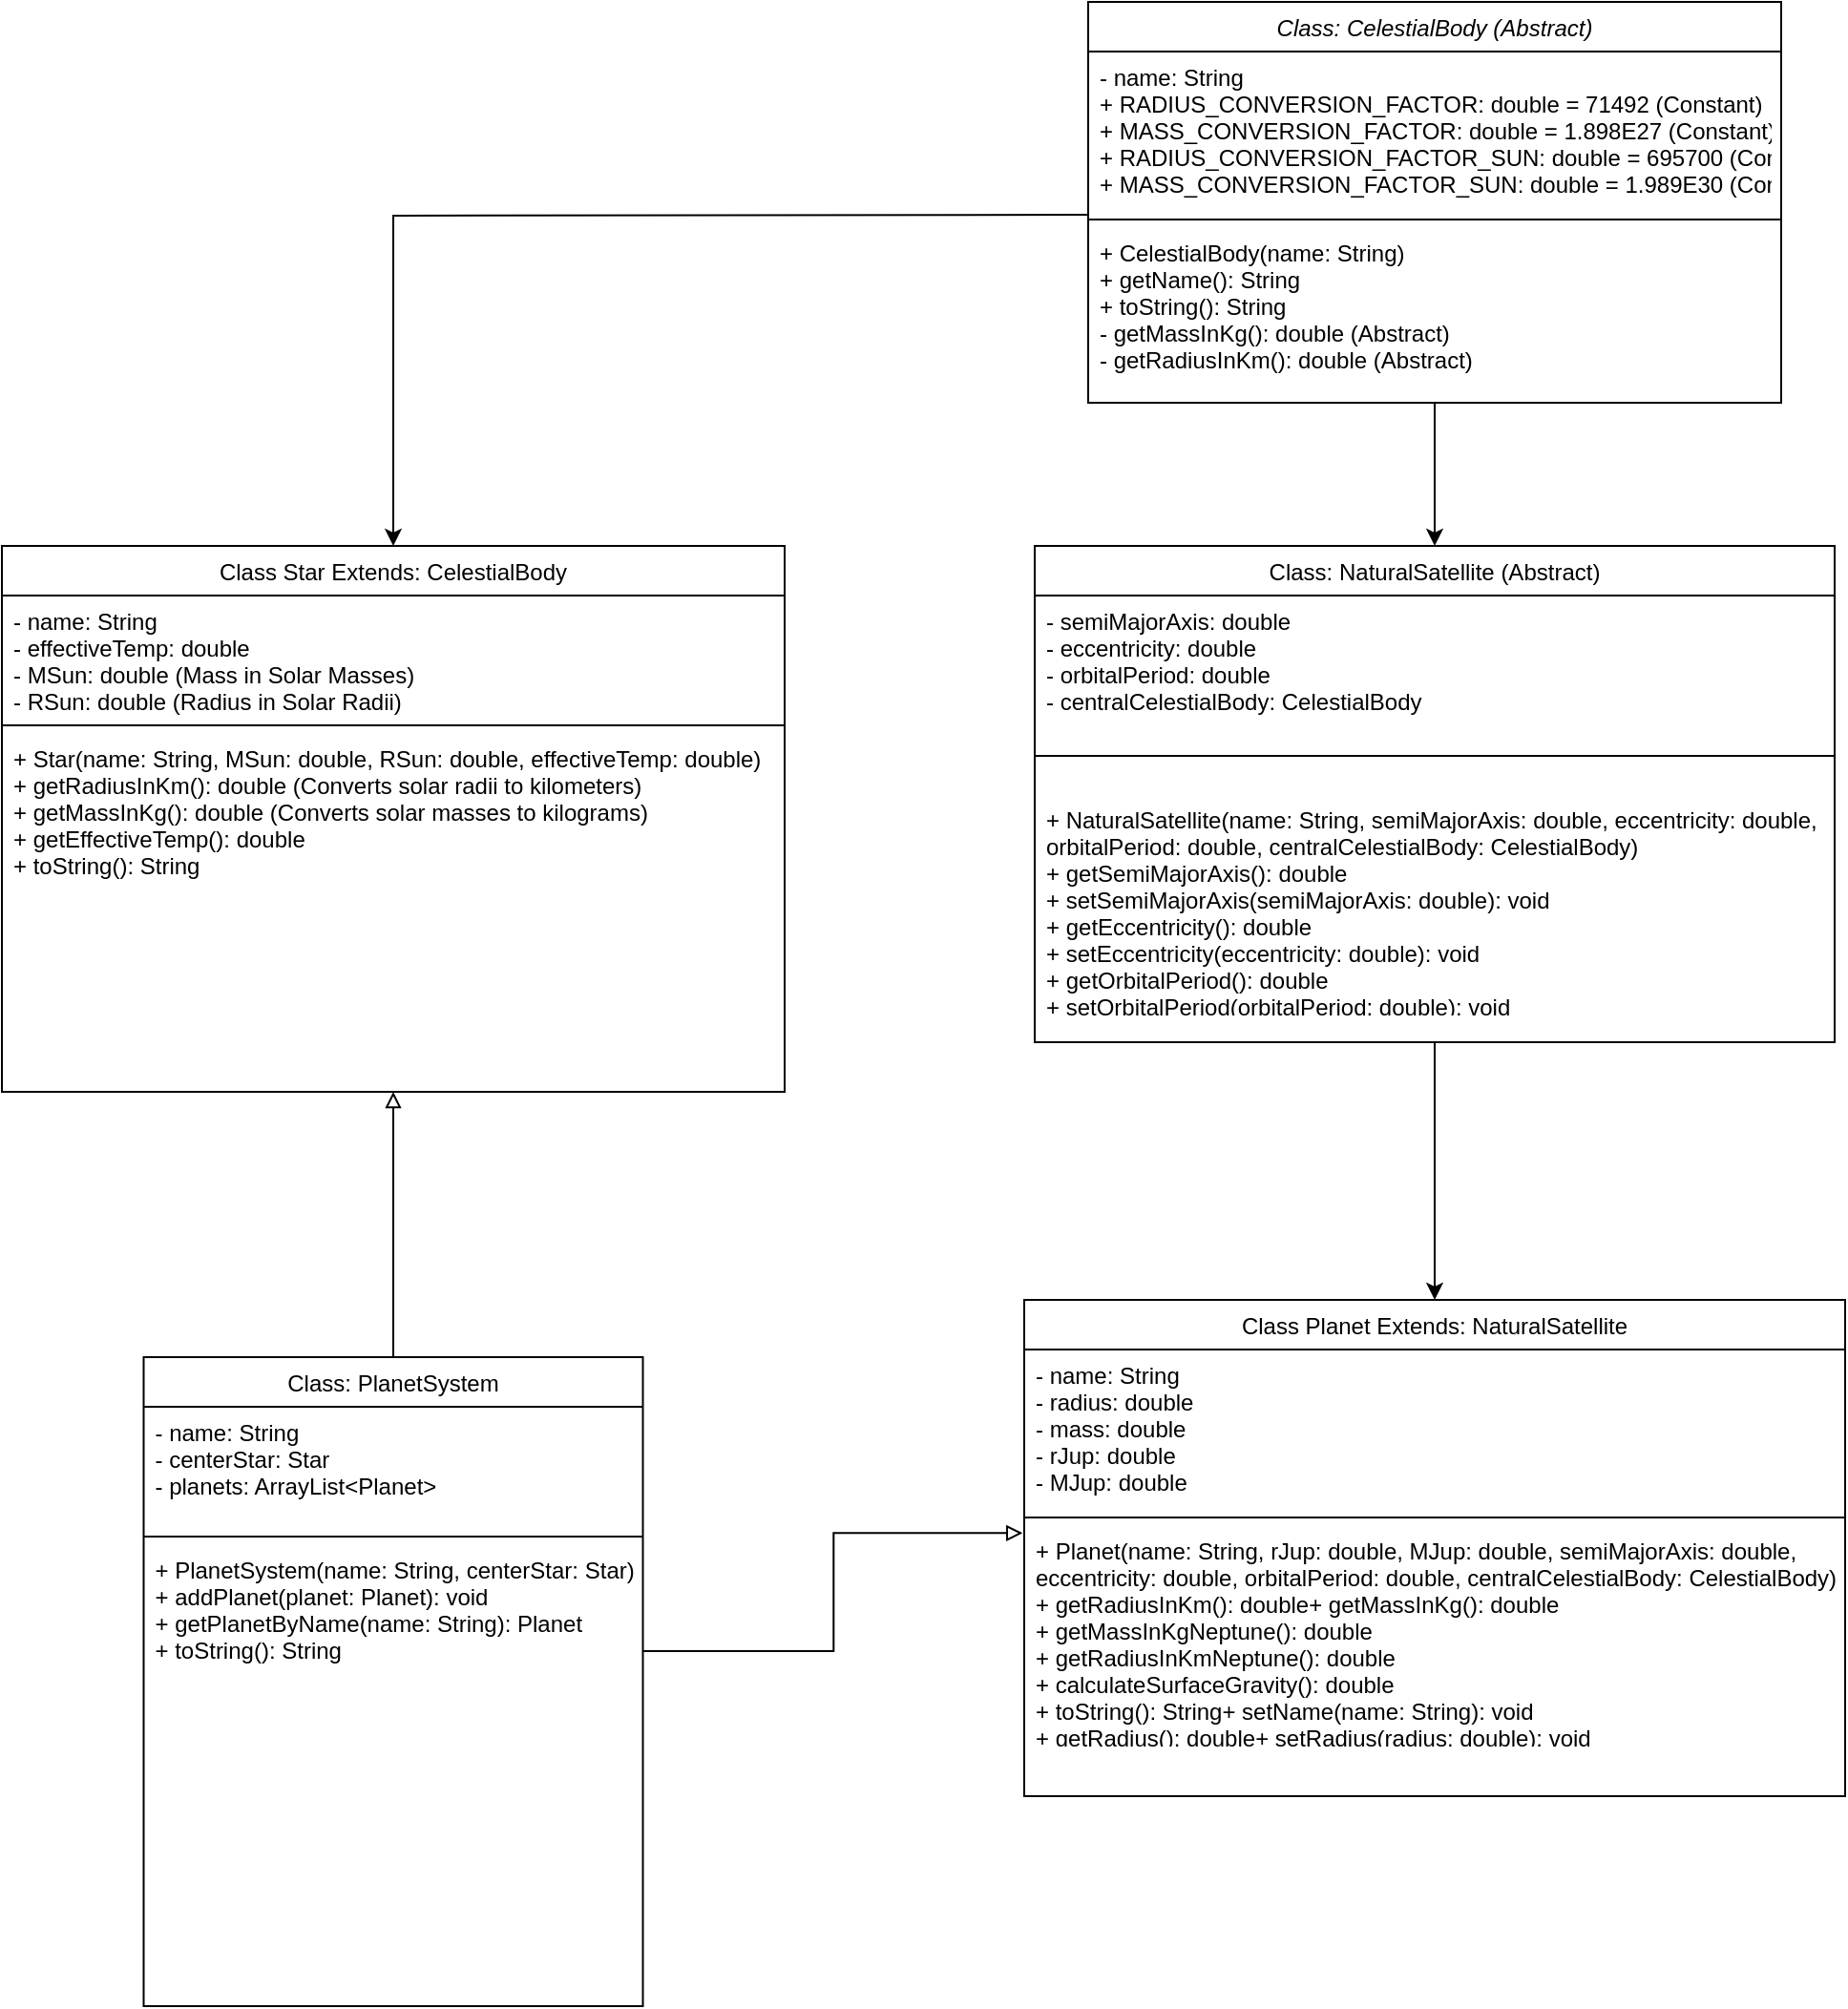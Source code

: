 <mxfile version="24.0.0" type="github">
  <diagram id="C5RBs43oDa-KdzZeNtuy" name="Page-1">
    <mxGraphModel dx="2440" dy="1332" grid="1" gridSize="10" guides="1" tooltips="1" connect="1" arrows="1" fold="1" page="1" pageScale="1" pageWidth="827" pageHeight="1169" math="0" shadow="0">
      <root>
        <mxCell id="WIyWlLk6GJQsqaUBKTNV-0" />
        <mxCell id="WIyWlLk6GJQsqaUBKTNV-1" parent="WIyWlLk6GJQsqaUBKTNV-0" />
        <mxCell id="zkfFHV4jXpPFQw0GAbJ--0" value="Class: CelestialBody (Abstract)&#xa;" style="swimlane;fontStyle=2;align=center;verticalAlign=top;childLayout=stackLayout;horizontal=1;startSize=26;horizontalStack=0;resizeParent=1;resizeLast=0;collapsible=1;marginBottom=0;rounded=0;shadow=0;strokeWidth=1;" parent="WIyWlLk6GJQsqaUBKTNV-1" vertex="1">
          <mxGeometry x="639" y="40" width="363" height="210" as="geometry">
            <mxRectangle x="230" y="140" width="160" height="26" as="alternateBounds" />
          </mxGeometry>
        </mxCell>
        <mxCell id="zkfFHV4jXpPFQw0GAbJ--1" value="- name: String&#xa;+ RADIUS_CONVERSION_FACTOR: double = 71492 (Constant)&#xa;+ MASS_CONVERSION_FACTOR: double = 1.898E27 (Constant)&#xa;+ RADIUS_CONVERSION_FACTOR_SUN: double = 695700 (Constant)&#xa;+ MASS_CONVERSION_FACTOR_SUN: double = 1.989E30 (Constant)" style="text;align=left;verticalAlign=top;spacingLeft=4;spacingRight=4;overflow=hidden;rotatable=0;points=[[0,0.5],[1,0.5]];portConstraint=eastwest;" parent="zkfFHV4jXpPFQw0GAbJ--0" vertex="1">
          <mxGeometry y="26" width="363" height="84" as="geometry" />
        </mxCell>
        <mxCell id="zkfFHV4jXpPFQw0GAbJ--4" value="" style="line;html=1;strokeWidth=1;align=left;verticalAlign=middle;spacingTop=-1;spacingLeft=3;spacingRight=3;rotatable=0;labelPosition=right;points=[];portConstraint=eastwest;" parent="zkfFHV4jXpPFQw0GAbJ--0" vertex="1">
          <mxGeometry y="110" width="363" height="8" as="geometry" />
        </mxCell>
        <mxCell id="zkfFHV4jXpPFQw0GAbJ--5" value="+ CelestialBody(name: String)&#xa;+ getName(): String&#xa;+ toString(): String&#xa;- getMassInKg(): double (Abstract)&#xa;- getRadiusInKm(): double (Abstract)" style="text;align=left;verticalAlign=top;spacingLeft=4;spacingRight=4;overflow=hidden;rotatable=0;points=[[0,0.5],[1,0.5]];portConstraint=eastwest;" parent="zkfFHV4jXpPFQw0GAbJ--0" vertex="1">
          <mxGeometry y="118" width="363" height="82" as="geometry" />
        </mxCell>
        <mxCell id="zkfFHV4jXpPFQw0GAbJ--6" value="Class Star Extends: CelestialBody&#xa;" style="swimlane;fontStyle=0;align=center;verticalAlign=top;childLayout=stackLayout;horizontal=1;startSize=26;horizontalStack=0;resizeParent=1;resizeLast=0;collapsible=1;marginBottom=0;rounded=0;shadow=0;strokeWidth=1;" parent="WIyWlLk6GJQsqaUBKTNV-1" vertex="1">
          <mxGeometry x="70" y="325" width="410" height="286" as="geometry">
            <mxRectangle x="130" y="380" width="160" height="26" as="alternateBounds" />
          </mxGeometry>
        </mxCell>
        <mxCell id="zkfFHV4jXpPFQw0GAbJ--7" value="- name: String&#xa;- effectiveTemp: double&#xa;- MSun: double (Mass in Solar Masses)&#xa;- RSun: double (Radius in Solar Radii)" style="text;align=left;verticalAlign=top;spacingLeft=4;spacingRight=4;overflow=hidden;rotatable=0;points=[[0,0.5],[1,0.5]];portConstraint=eastwest;" parent="zkfFHV4jXpPFQw0GAbJ--6" vertex="1">
          <mxGeometry y="26" width="410" height="64" as="geometry" />
        </mxCell>
        <mxCell id="zkfFHV4jXpPFQw0GAbJ--9" value="" style="line;html=1;strokeWidth=1;align=left;verticalAlign=middle;spacingTop=-1;spacingLeft=3;spacingRight=3;rotatable=0;labelPosition=right;points=[];portConstraint=eastwest;" parent="zkfFHV4jXpPFQw0GAbJ--6" vertex="1">
          <mxGeometry y="90" width="410" height="8" as="geometry" />
        </mxCell>
        <mxCell id="zkfFHV4jXpPFQw0GAbJ--11" value="+ Star(name: String, MSun: double, RSun: double, effectiveTemp: double)&#xa;+ getRadiusInKm(): double (Converts solar radii to kilometers)&#xa;+ getMassInKg(): double (Converts solar masses to kilograms)&#xa;+ getEffectiveTemp(): double&#xa;+ toString(): String" style="text;align=left;verticalAlign=top;spacingLeft=4;spacingRight=4;overflow=hidden;rotatable=0;points=[[0,0.5],[1,0.5]];portConstraint=eastwest;" parent="zkfFHV4jXpPFQw0GAbJ--6" vertex="1">
          <mxGeometry y="98" width="410" height="162" as="geometry" />
        </mxCell>
        <mxCell id="F4eGDt-HbZHJmM0UNk_R-24" style="edgeStyle=orthogonalEdgeStyle;rounded=0;orthogonalLoop=1;jettySize=auto;html=1;exitX=0.5;exitY=0;exitDx=0;exitDy=0;endArrow=block;endFill=0;entryX=0.5;entryY=1;entryDx=0;entryDy=0;" edge="1" parent="WIyWlLk6GJQsqaUBKTNV-1" source="zkfFHV4jXpPFQw0GAbJ--13" target="zkfFHV4jXpPFQw0GAbJ--6">
          <mxGeometry relative="1" as="geometry">
            <mxPoint x="300" y="800" as="targetPoint" />
          </mxGeometry>
        </mxCell>
        <mxCell id="zkfFHV4jXpPFQw0GAbJ--13" value="Class: PlanetSystem&#xa;" style="swimlane;fontStyle=0;align=center;verticalAlign=top;childLayout=stackLayout;horizontal=1;startSize=26;horizontalStack=0;resizeParent=1;resizeLast=0;collapsible=1;marginBottom=0;rounded=0;shadow=0;strokeWidth=1;" parent="WIyWlLk6GJQsqaUBKTNV-1" vertex="1">
          <mxGeometry x="144.25" y="750" width="261.5" height="340" as="geometry">
            <mxRectangle x="340" y="380" width="170" height="26" as="alternateBounds" />
          </mxGeometry>
        </mxCell>
        <mxCell id="zkfFHV4jXpPFQw0GAbJ--14" value="- name: String&#xa;- centerStar: Star&#xa;- planets: ArrayList&lt;Planet&gt;" style="text;align=left;verticalAlign=top;spacingLeft=4;spacingRight=4;overflow=hidden;rotatable=0;points=[[0,0.5],[1,0.5]];portConstraint=eastwest;" parent="zkfFHV4jXpPFQw0GAbJ--13" vertex="1">
          <mxGeometry y="26" width="261.5" height="64" as="geometry" />
        </mxCell>
        <mxCell id="zkfFHV4jXpPFQw0GAbJ--15" value="" style="line;html=1;strokeWidth=1;align=left;verticalAlign=middle;spacingTop=-1;spacingLeft=3;spacingRight=3;rotatable=0;labelPosition=right;points=[];portConstraint=eastwest;" parent="zkfFHV4jXpPFQw0GAbJ--13" vertex="1">
          <mxGeometry y="90" width="261.5" height="8" as="geometry" />
        </mxCell>
        <mxCell id="F4eGDt-HbZHJmM0UNk_R-1" value="+ PlanetSystem(name: String, centerStar: Star)&#xa;+ addPlanet(planet: Planet): void&#xa;+ getPlanetByName(name: String): Planet&#xa;+ toString(): String" style="text;align=left;verticalAlign=top;spacingLeft=4;spacingRight=4;overflow=hidden;rotatable=0;points=[[0,0.5],[1,0.5]];portConstraint=eastwest;" vertex="1" parent="zkfFHV4jXpPFQw0GAbJ--13">
          <mxGeometry y="98" width="261.5" height="112" as="geometry" />
        </mxCell>
        <mxCell id="zkfFHV4jXpPFQw0GAbJ--17" value="Class Planet Extends: NaturalSatellite" style="swimlane;fontStyle=0;align=center;verticalAlign=top;childLayout=stackLayout;horizontal=1;startSize=26;horizontalStack=0;resizeParent=1;resizeLast=0;collapsible=1;marginBottom=0;rounded=0;shadow=0;strokeWidth=1;" parent="WIyWlLk6GJQsqaUBKTNV-1" vertex="1">
          <mxGeometry x="605.5" y="720" width="430" height="260" as="geometry">
            <mxRectangle x="550" y="140" width="160" height="26" as="alternateBounds" />
          </mxGeometry>
        </mxCell>
        <mxCell id="zkfFHV4jXpPFQw0GAbJ--18" value="- name: String&#xa;- radius: double&#xa;- mass: double&#xa;- rJup: double&#xa;- MJup: double" style="text;align=left;verticalAlign=top;spacingLeft=4;spacingRight=4;overflow=hidden;rotatable=0;points=[[0,0.5],[1,0.5]];portConstraint=eastwest;" parent="zkfFHV4jXpPFQw0GAbJ--17" vertex="1">
          <mxGeometry y="26" width="430" height="84" as="geometry" />
        </mxCell>
        <mxCell id="zkfFHV4jXpPFQw0GAbJ--23" value="" style="line;html=1;strokeWidth=1;align=left;verticalAlign=middle;spacingTop=-1;spacingLeft=3;spacingRight=3;rotatable=0;labelPosition=right;points=[];portConstraint=eastwest;" parent="zkfFHV4jXpPFQw0GAbJ--17" vertex="1">
          <mxGeometry y="110" width="430" height="8" as="geometry" />
        </mxCell>
        <mxCell id="zkfFHV4jXpPFQw0GAbJ--24" value="+ Planet(name: String, rJup: double, MJup: double, semiMajorAxis: double, &#xa;eccentricity: double, orbitalPeriod: double, centralCelestialBody: CelestialBody)&#xa;+ getRadiusInKm(): double+ getMassInKg(): double&#xa;+ getMassInKgNeptune(): double&#xa;+ getRadiusInKmNeptune(): double&#xa;+ calculateSurfaceGravity(): double&#xa;+ toString(): String+ setName(name: String): void&#xa;+ getRadius(): double+ setRadius(radius: double): void&#xa;+ getMass(): double&#xa;+ setMass(mass: double): void" style="text;align=left;verticalAlign=top;spacingLeft=4;spacingRight=4;overflow=hidden;rotatable=0;points=[[0,0.5],[1,0.5]];portConstraint=eastwest;" parent="zkfFHV4jXpPFQw0GAbJ--17" vertex="1">
          <mxGeometry y="118" width="430" height="112" as="geometry" />
        </mxCell>
        <mxCell id="F4eGDt-HbZHJmM0UNk_R-2" value="Class: NaturalSatellite (Abstract)&#xa;" style="swimlane;fontStyle=0;align=center;verticalAlign=top;childLayout=stackLayout;horizontal=1;startSize=26;horizontalStack=0;resizeParent=1;resizeLast=0;collapsible=1;marginBottom=0;rounded=0;shadow=0;strokeWidth=1;" vertex="1" parent="WIyWlLk6GJQsqaUBKTNV-1">
          <mxGeometry x="611" y="325" width="419" height="260" as="geometry">
            <mxRectangle x="340" y="380" width="170" height="26" as="alternateBounds" />
          </mxGeometry>
        </mxCell>
        <mxCell id="F4eGDt-HbZHJmM0UNk_R-3" value="- semiMajorAxis: double&#xa;- eccentricity: double&#xa;- orbitalPeriod: double&#xa;- centralCelestialBody: CelestialBody" style="text;align=left;verticalAlign=top;spacingLeft=4;spacingRight=4;overflow=hidden;rotatable=0;points=[[0,0.5],[1,0.5]];portConstraint=eastwest;" vertex="1" parent="F4eGDt-HbZHJmM0UNk_R-2">
          <mxGeometry y="26" width="419" height="64" as="geometry" />
        </mxCell>
        <mxCell id="F4eGDt-HbZHJmM0UNk_R-4" value="" style="line;html=1;strokeWidth=1;align=left;verticalAlign=middle;spacingTop=-1;spacingLeft=3;spacingRight=3;rotatable=0;labelPosition=right;points=[];portConstraint=eastwest;" vertex="1" parent="F4eGDt-HbZHJmM0UNk_R-2">
          <mxGeometry y="90" width="419" height="40" as="geometry" />
        </mxCell>
        <mxCell id="F4eGDt-HbZHJmM0UNk_R-5" value="+ NaturalSatellite(name: String, semiMajorAxis: double, eccentricity: double, &#xa;orbitalPeriod: double, centralCelestialBody: CelestialBody)&#xa;+ getSemiMajorAxis(): double&#xa;+ setSemiMajorAxis(semiMajorAxis: double): void&#xa;+ getEccentricity(): double&#xa;+ setEccentricity(eccentricity: double): void&#xa;+ getOrbitalPeriod(): double&#xa;+ setOrbitalPeriod(orbitalPeriod: double): void&#xa;+ getCentralCelestialBody(): CelestialBody&#xa;+ setCentralCelestialBody(centralCelestialBody: CelestialBody): void" style="text;align=left;verticalAlign=top;spacingLeft=4;spacingRight=4;overflow=hidden;rotatable=0;points=[[0,0.5],[1,0.5]];portConstraint=eastwest;" vertex="1" parent="F4eGDt-HbZHJmM0UNk_R-2">
          <mxGeometry y="130" width="419" height="112" as="geometry" />
        </mxCell>
        <mxCell id="F4eGDt-HbZHJmM0UNk_R-15" value="" style="endArrow=classic;html=1;rounded=0;exitX=0.5;exitY=1;exitDx=0;exitDy=0;entryX=0.5;entryY=0;entryDx=0;entryDy=0;" edge="1" parent="WIyWlLk6GJQsqaUBKTNV-1" source="zkfFHV4jXpPFQw0GAbJ--0" target="F4eGDt-HbZHJmM0UNk_R-2">
          <mxGeometry width="50" height="50" relative="1" as="geometry">
            <mxPoint x="1000" y="550" as="sourcePoint" />
            <mxPoint x="849" y="360" as="targetPoint" />
          </mxGeometry>
        </mxCell>
        <mxCell id="F4eGDt-HbZHJmM0UNk_R-20" value="" style="endArrow=classic;html=1;rounded=0;exitX=0.5;exitY=1;exitDx=0;exitDy=0;entryX=0.5;entryY=0;entryDx=0;entryDy=0;" edge="1" parent="WIyWlLk6GJQsqaUBKTNV-1" source="F4eGDt-HbZHJmM0UNk_R-2" target="zkfFHV4jXpPFQw0GAbJ--17">
          <mxGeometry width="50" height="50" relative="1" as="geometry">
            <mxPoint x="830" y="630" as="sourcePoint" />
            <mxPoint x="820" y="660" as="targetPoint" />
          </mxGeometry>
        </mxCell>
        <mxCell id="F4eGDt-HbZHJmM0UNk_R-21" value="" style="endArrow=classic;html=1;rounded=0;exitX=0;exitY=-0.079;exitDx=0;exitDy=0;exitPerimeter=0;entryX=0.5;entryY=0;entryDx=0;entryDy=0;" edge="1" parent="WIyWlLk6GJQsqaUBKTNV-1" source="zkfFHV4jXpPFQw0GAbJ--5" target="zkfFHV4jXpPFQw0GAbJ--6">
          <mxGeometry width="50" height="50" relative="1" as="geometry">
            <mxPoint x="291" y="270" as="sourcePoint" />
            <mxPoint x="275" y="460" as="targetPoint" />
            <Array as="points">
              <mxPoint x="275" y="152" />
            </Array>
          </mxGeometry>
        </mxCell>
        <mxCell id="F4eGDt-HbZHJmM0UNk_R-27" style="edgeStyle=orthogonalEdgeStyle;rounded=0;orthogonalLoop=1;jettySize=auto;html=1;exitX=1;exitY=0.5;exitDx=0;exitDy=0;endArrow=block;endFill=0;entryX=-0.002;entryY=0.037;entryDx=0;entryDy=0;entryPerimeter=0;" edge="1" parent="WIyWlLk6GJQsqaUBKTNV-1" source="F4eGDt-HbZHJmM0UNk_R-1" target="zkfFHV4jXpPFQw0GAbJ--24">
          <mxGeometry relative="1" as="geometry">
            <mxPoint x="560" y="850" as="targetPoint" />
            <mxPoint x="490" y="909" as="sourcePoint" />
          </mxGeometry>
        </mxCell>
      </root>
    </mxGraphModel>
  </diagram>
</mxfile>
